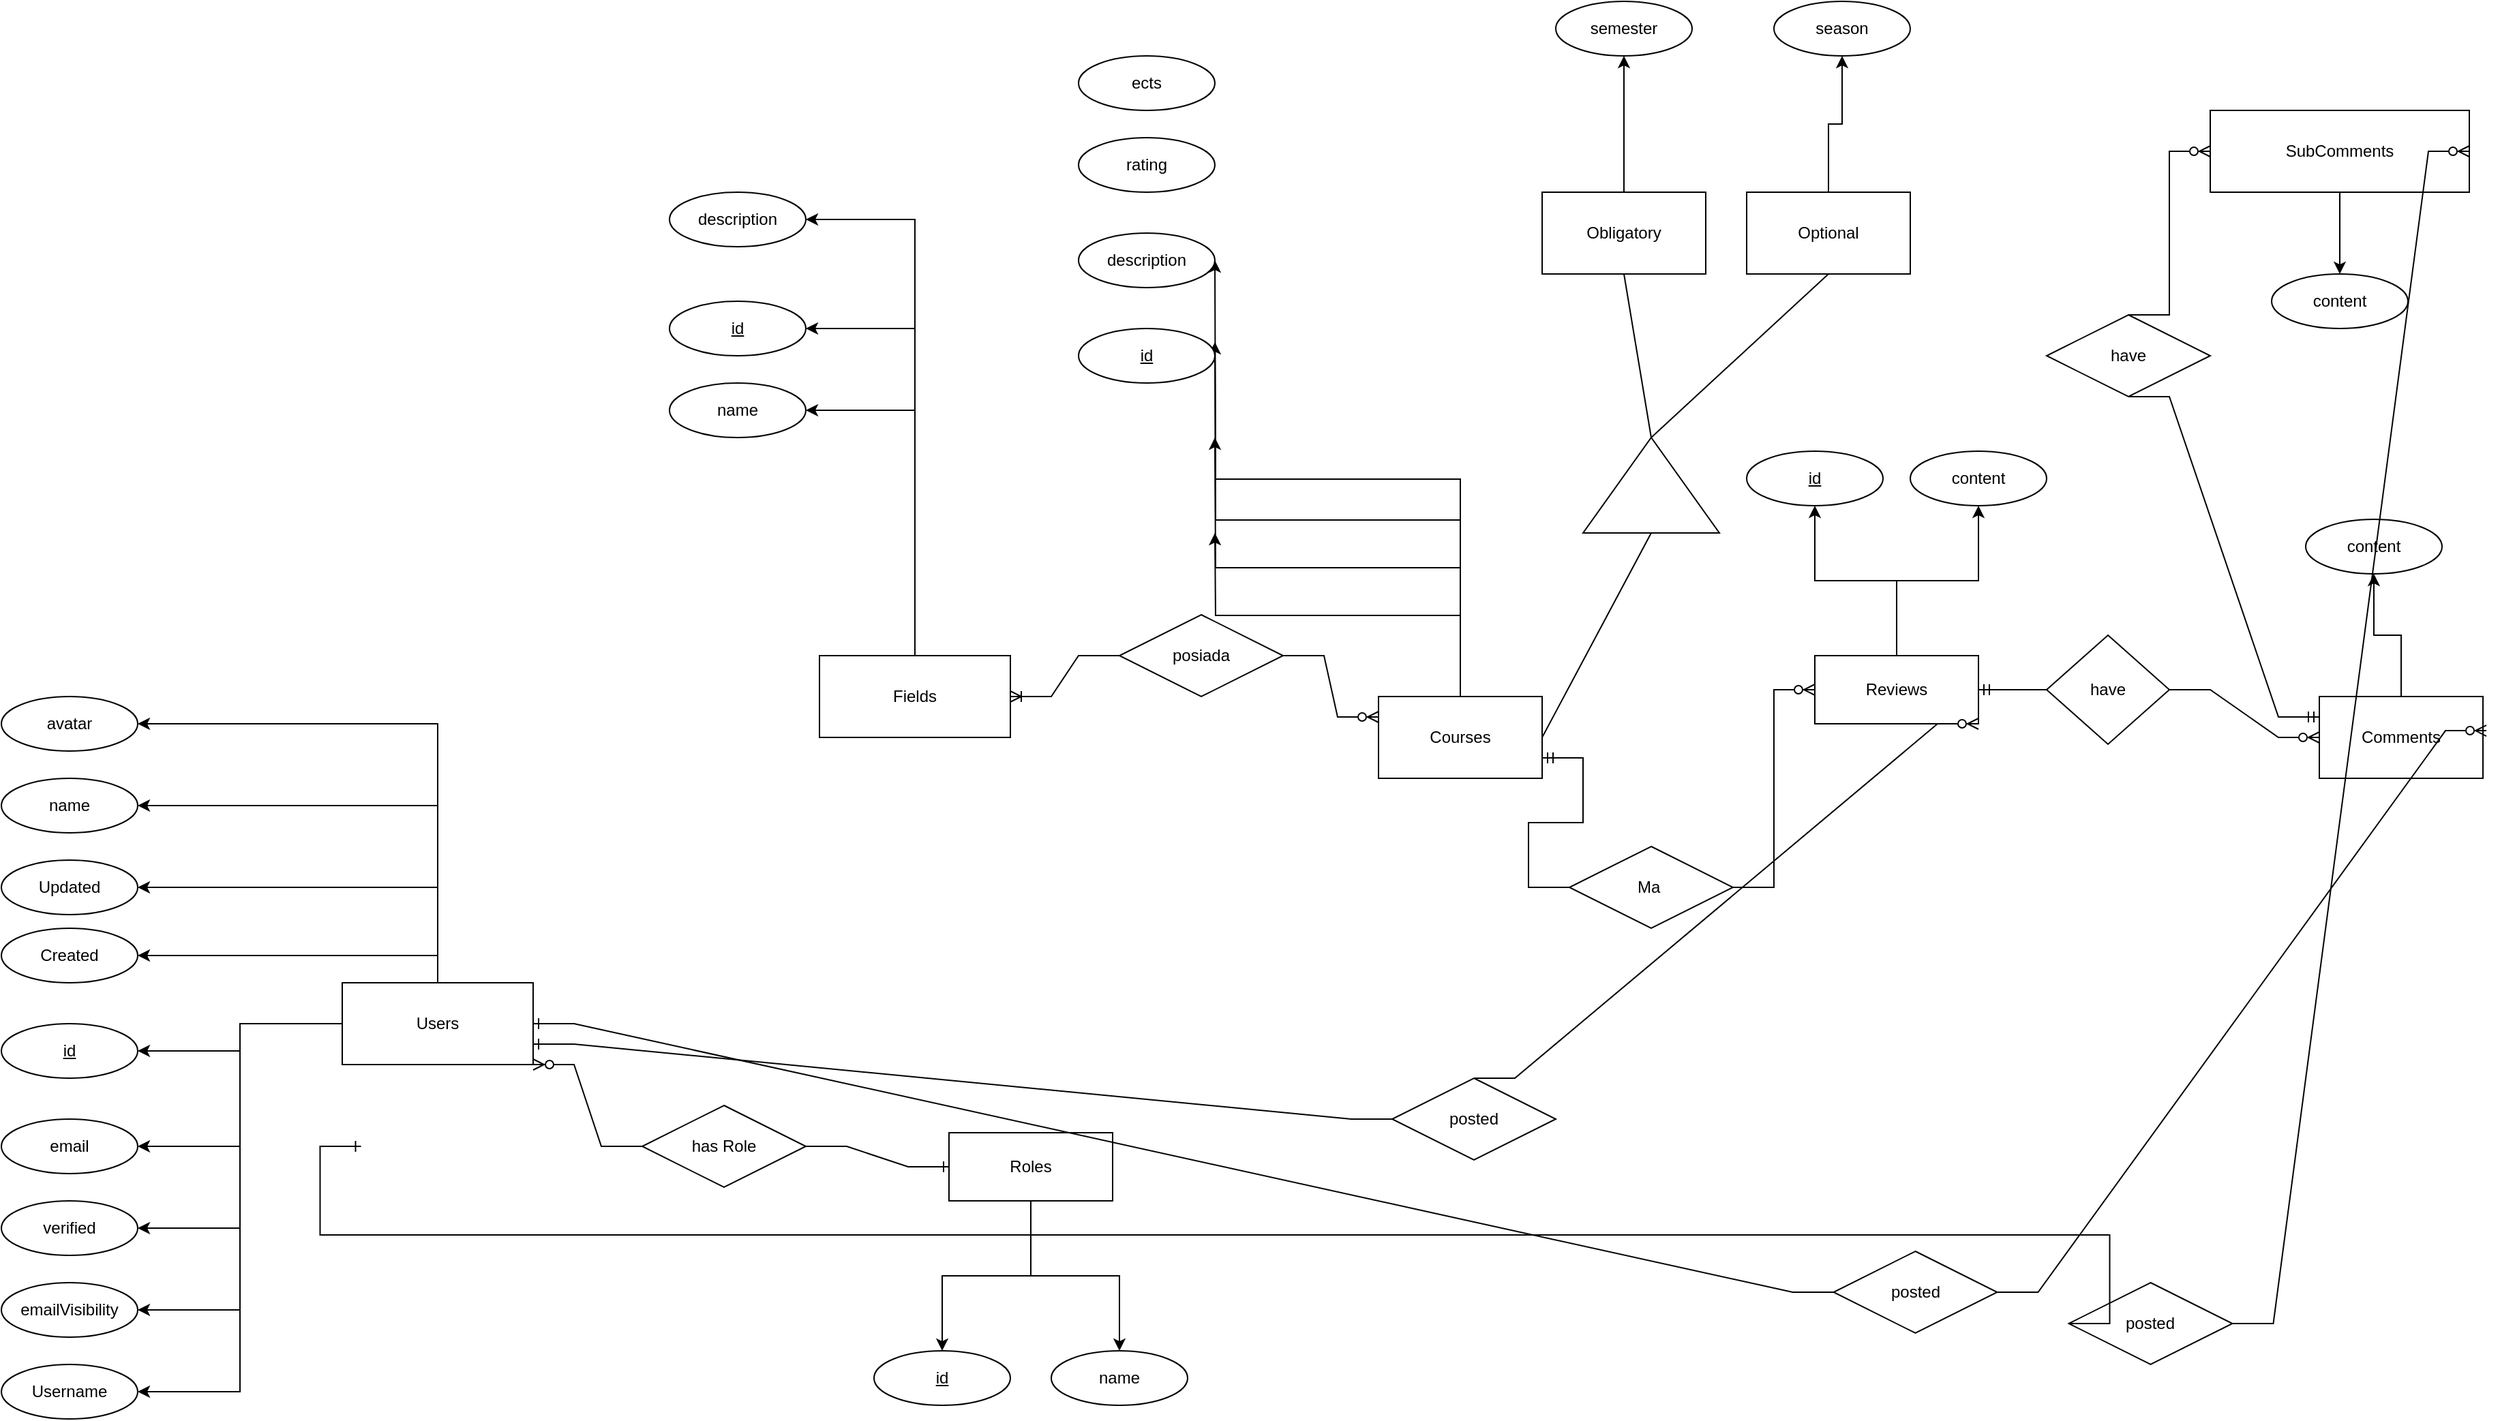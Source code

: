 <mxfile version="22.0.8" type="github">
  <diagram name="Page-1" id="XNWsJdPrJBjQ7eOfmgim">
    <mxGraphModel dx="2074" dy="1110" grid="1" gridSize="10" guides="1" tooltips="1" connect="1" arrows="1" fold="1" page="1" pageScale="1" pageWidth="2000" pageHeight="1100" math="0" shadow="0">
      <root>
        <mxCell id="0" />
        <mxCell id="1" parent="0" />
        <mxCell id="TU-PeBYqsTmK_OmHdwNY-1" style="edgeStyle=orthogonalEdgeStyle;rounded=0;orthogonalLoop=1;jettySize=auto;html=1;entryX=1;entryY=0.5;entryDx=0;entryDy=0;exitX=0.5;exitY=0;exitDx=0;exitDy=0;" edge="1" parent="1" source="TU-PeBYqsTmK_OmHdwNY-5">
          <mxGeometry relative="1" as="geometry">
            <mxPoint x="950" y="420" as="targetPoint" />
          </mxGeometry>
        </mxCell>
        <mxCell id="TU-PeBYqsTmK_OmHdwNY-2" style="edgeStyle=orthogonalEdgeStyle;rounded=0;orthogonalLoop=1;jettySize=auto;html=1;entryX=1;entryY=0.5;entryDx=0;entryDy=0;exitX=0.5;exitY=0;exitDx=0;exitDy=0;" edge="1" parent="1" source="TU-PeBYqsTmK_OmHdwNY-5">
          <mxGeometry relative="1" as="geometry">
            <mxPoint x="950" y="220" as="targetPoint" />
          </mxGeometry>
        </mxCell>
        <mxCell id="TU-PeBYqsTmK_OmHdwNY-3" style="edgeStyle=orthogonalEdgeStyle;rounded=0;orthogonalLoop=1;jettySize=auto;html=1;entryX=1;entryY=0.5;entryDx=0;entryDy=0;exitX=0.5;exitY=0;exitDx=0;exitDy=0;" edge="1" parent="1" source="TU-PeBYqsTmK_OmHdwNY-5">
          <mxGeometry relative="1" as="geometry">
            <mxPoint x="950" y="350" as="targetPoint" />
          </mxGeometry>
        </mxCell>
        <mxCell id="TU-PeBYqsTmK_OmHdwNY-4" style="edgeStyle=orthogonalEdgeStyle;rounded=0;orthogonalLoop=1;jettySize=auto;html=1;entryX=1;entryY=0.5;entryDx=0;entryDy=0;exitX=0.5;exitY=0;exitDx=0;exitDy=0;" edge="1" parent="1" source="TU-PeBYqsTmK_OmHdwNY-5">
          <mxGeometry relative="1" as="geometry">
            <mxPoint x="950" y="280" as="targetPoint" />
          </mxGeometry>
        </mxCell>
        <mxCell id="TU-PeBYqsTmK_OmHdwNY-5" value="Courses" style="whiteSpace=wrap;html=1;align=center;" vertex="1" parent="1">
          <mxGeometry x="1070" y="540" width="120" height="60" as="geometry" />
        </mxCell>
        <mxCell id="TU-PeBYqsTmK_OmHdwNY-6" style="edgeStyle=orthogonalEdgeStyle;rounded=0;orthogonalLoop=1;jettySize=auto;html=1;entryX=0.5;entryY=1;entryDx=0;entryDy=0;" edge="1" parent="1" source="TU-PeBYqsTmK_OmHdwNY-7" target="TU-PeBYqsTmK_OmHdwNY-75">
          <mxGeometry relative="1" as="geometry" />
        </mxCell>
        <mxCell id="TU-PeBYqsTmK_OmHdwNY-7" value="Comments" style="whiteSpace=wrap;html=1;align=center;" vertex="1" parent="1">
          <mxGeometry x="1760" y="540" width="120" height="60" as="geometry" />
        </mxCell>
        <mxCell id="TU-PeBYqsTmK_OmHdwNY-8" style="edgeStyle=orthogonalEdgeStyle;rounded=0;orthogonalLoop=1;jettySize=auto;html=1;entryX=0.5;entryY=1;entryDx=0;entryDy=0;" edge="1" parent="1" source="TU-PeBYqsTmK_OmHdwNY-10" target="TU-PeBYqsTmK_OmHdwNY-71">
          <mxGeometry relative="1" as="geometry" />
        </mxCell>
        <mxCell id="TU-PeBYqsTmK_OmHdwNY-9" style="edgeStyle=orthogonalEdgeStyle;rounded=0;orthogonalLoop=1;jettySize=auto;html=1;entryX=0.5;entryY=1;entryDx=0;entryDy=0;" edge="1" parent="1" source="TU-PeBYqsTmK_OmHdwNY-10" target="TU-PeBYqsTmK_OmHdwNY-72">
          <mxGeometry relative="1" as="geometry" />
        </mxCell>
        <mxCell id="TU-PeBYqsTmK_OmHdwNY-10" value="Reviews" style="whiteSpace=wrap;html=1;align=center;" vertex="1" parent="1">
          <mxGeometry x="1390" y="510" width="120" height="50" as="geometry" />
        </mxCell>
        <mxCell id="TU-PeBYqsTmK_OmHdwNY-11" style="edgeStyle=orthogonalEdgeStyle;rounded=0;orthogonalLoop=1;jettySize=auto;html=1;entryX=1;entryY=0.5;entryDx=0;entryDy=0;" edge="1" parent="1" source="TU-PeBYqsTmK_OmHdwNY-19" target="TU-PeBYqsTmK_OmHdwNY-24">
          <mxGeometry relative="1" as="geometry" />
        </mxCell>
        <mxCell id="TU-PeBYqsTmK_OmHdwNY-12" style="edgeStyle=orthogonalEdgeStyle;rounded=0;orthogonalLoop=1;jettySize=auto;html=1;entryX=1;entryY=0.5;entryDx=0;entryDy=0;exitX=0.5;exitY=0;exitDx=0;exitDy=0;" edge="1" parent="1" source="TU-PeBYqsTmK_OmHdwNY-19" target="TU-PeBYqsTmK_OmHdwNY-25">
          <mxGeometry relative="1" as="geometry" />
        </mxCell>
        <mxCell id="TU-PeBYqsTmK_OmHdwNY-13" style="edgeStyle=orthogonalEdgeStyle;rounded=0;orthogonalLoop=1;jettySize=auto;html=1;entryX=1;entryY=0.5;entryDx=0;entryDy=0;exitX=0.5;exitY=0;exitDx=0;exitDy=0;" edge="1" parent="1" source="TU-PeBYqsTmK_OmHdwNY-19" target="TU-PeBYqsTmK_OmHdwNY-26">
          <mxGeometry relative="1" as="geometry" />
        </mxCell>
        <mxCell id="TU-PeBYqsTmK_OmHdwNY-14" style="edgeStyle=orthogonalEdgeStyle;rounded=0;orthogonalLoop=1;jettySize=auto;html=1;entryX=1;entryY=0.5;entryDx=0;entryDy=0;" edge="1" parent="1" source="TU-PeBYqsTmK_OmHdwNY-19" target="TU-PeBYqsTmK_OmHdwNY-27">
          <mxGeometry relative="1" as="geometry" />
        </mxCell>
        <mxCell id="TU-PeBYqsTmK_OmHdwNY-15" style="edgeStyle=orthogonalEdgeStyle;rounded=0;orthogonalLoop=1;jettySize=auto;html=1;entryX=1;entryY=0.5;entryDx=0;entryDy=0;" edge="1" parent="1" source="TU-PeBYqsTmK_OmHdwNY-19" target="TU-PeBYqsTmK_OmHdwNY-28">
          <mxGeometry relative="1" as="geometry" />
        </mxCell>
        <mxCell id="TU-PeBYqsTmK_OmHdwNY-16" style="edgeStyle=orthogonalEdgeStyle;rounded=0;orthogonalLoop=1;jettySize=auto;html=1;entryX=1;entryY=0.5;entryDx=0;entryDy=0;" edge="1" parent="1" source="TU-PeBYqsTmK_OmHdwNY-19" target="TU-PeBYqsTmK_OmHdwNY-31">
          <mxGeometry relative="1" as="geometry" />
        </mxCell>
        <mxCell id="TU-PeBYqsTmK_OmHdwNY-17" style="edgeStyle=orthogonalEdgeStyle;rounded=0;orthogonalLoop=1;jettySize=auto;html=1;entryX=1;entryY=0.5;entryDx=0;entryDy=0;exitX=0.5;exitY=0;exitDx=0;exitDy=0;" edge="1" parent="1" source="TU-PeBYqsTmK_OmHdwNY-19" target="TU-PeBYqsTmK_OmHdwNY-32">
          <mxGeometry relative="1" as="geometry" />
        </mxCell>
        <mxCell id="TU-PeBYqsTmK_OmHdwNY-18" style="edgeStyle=orthogonalEdgeStyle;rounded=0;orthogonalLoop=1;jettySize=auto;html=1;entryX=1;entryY=0.5;entryDx=0;entryDy=0;exitX=0.5;exitY=0;exitDx=0;exitDy=0;" edge="1" parent="1" source="TU-PeBYqsTmK_OmHdwNY-19" target="TU-PeBYqsTmK_OmHdwNY-33">
          <mxGeometry relative="1" as="geometry" />
        </mxCell>
        <mxCell id="TU-PeBYqsTmK_OmHdwNY-19" value="Users" style="whiteSpace=wrap;html=1;align=center;" vertex="1" parent="1">
          <mxGeometry x="310" y="750" width="140" height="60" as="geometry" />
        </mxCell>
        <mxCell id="TU-PeBYqsTmK_OmHdwNY-20" style="edgeStyle=orthogonalEdgeStyle;rounded=0;orthogonalLoop=1;jettySize=auto;html=1;entryX=1;entryY=0.5;entryDx=0;entryDy=0;exitX=0.5;exitY=0;exitDx=0;exitDy=0;" edge="1" parent="1" source="TU-PeBYqsTmK_OmHdwNY-23" target="TU-PeBYqsTmK_OmHdwNY-43">
          <mxGeometry relative="1" as="geometry">
            <mxPoint x="800" y="510" as="sourcePoint" />
          </mxGeometry>
        </mxCell>
        <mxCell id="TU-PeBYqsTmK_OmHdwNY-21" style="edgeStyle=orthogonalEdgeStyle;rounded=0;orthogonalLoop=1;jettySize=auto;html=1;entryX=1;entryY=0.5;entryDx=0;entryDy=0;exitX=0.5;exitY=0;exitDx=0;exitDy=0;" edge="1" parent="1" source="TU-PeBYqsTmK_OmHdwNY-23" target="TU-PeBYqsTmK_OmHdwNY-42">
          <mxGeometry relative="1" as="geometry" />
        </mxCell>
        <mxCell id="TU-PeBYqsTmK_OmHdwNY-22" style="edgeStyle=orthogonalEdgeStyle;rounded=0;orthogonalLoop=1;jettySize=auto;html=1;entryX=1;entryY=0.5;entryDx=0;entryDy=0;exitX=0.5;exitY=0;exitDx=0;exitDy=0;" edge="1" parent="1" source="TU-PeBYqsTmK_OmHdwNY-23" target="TU-PeBYqsTmK_OmHdwNY-44">
          <mxGeometry relative="1" as="geometry">
            <mxPoint x="800" y="510" as="sourcePoint" />
          </mxGeometry>
        </mxCell>
        <mxCell id="TU-PeBYqsTmK_OmHdwNY-23" value="Fields" style="whiteSpace=wrap;html=1;align=center;" vertex="1" parent="1">
          <mxGeometry x="660" y="510" width="140" height="60" as="geometry" />
        </mxCell>
        <mxCell id="TU-PeBYqsTmK_OmHdwNY-24" value="id" style="ellipse;whiteSpace=wrap;html=1;align=center;fontStyle=4;" vertex="1" parent="1">
          <mxGeometry x="60" y="780" width="100" height="40" as="geometry" />
        </mxCell>
        <mxCell id="TU-PeBYqsTmK_OmHdwNY-25" value="Created" style="ellipse;whiteSpace=wrap;html=1;align=center;" vertex="1" parent="1">
          <mxGeometry x="60" y="710" width="100" height="40" as="geometry" />
        </mxCell>
        <mxCell id="TU-PeBYqsTmK_OmHdwNY-26" value="Updated" style="ellipse;whiteSpace=wrap;html=1;align=center;" vertex="1" parent="1">
          <mxGeometry x="60" y="660" width="100" height="40" as="geometry" />
        </mxCell>
        <mxCell id="TU-PeBYqsTmK_OmHdwNY-27" value="Username" style="ellipse;whiteSpace=wrap;html=1;align=center;" vertex="1" parent="1">
          <mxGeometry x="60" y="1030" width="100" height="40" as="geometry" />
        </mxCell>
        <mxCell id="TU-PeBYqsTmK_OmHdwNY-28" value="email" style="ellipse;whiteSpace=wrap;html=1;align=center;" vertex="1" parent="1">
          <mxGeometry x="60" y="850" width="100" height="40" as="geometry" />
        </mxCell>
        <mxCell id="TU-PeBYqsTmK_OmHdwNY-29" value="emailVisibility" style="ellipse;whiteSpace=wrap;html=1;align=center;" vertex="1" parent="1">
          <mxGeometry x="60" y="970" width="100" height="40" as="geometry" />
        </mxCell>
        <mxCell id="TU-PeBYqsTmK_OmHdwNY-30" style="edgeStyle=orthogonalEdgeStyle;rounded=0;orthogonalLoop=1;jettySize=auto;html=1;entryX=1;entryY=0.5;entryDx=0;entryDy=0;" edge="1" parent="1" source="TU-PeBYqsTmK_OmHdwNY-19" target="TU-PeBYqsTmK_OmHdwNY-29">
          <mxGeometry relative="1" as="geometry" />
        </mxCell>
        <mxCell id="TU-PeBYqsTmK_OmHdwNY-31" value="verified" style="ellipse;whiteSpace=wrap;html=1;align=center;" vertex="1" parent="1">
          <mxGeometry x="60" y="910" width="100" height="40" as="geometry" />
        </mxCell>
        <mxCell id="TU-PeBYqsTmK_OmHdwNY-32" value="name" style="ellipse;whiteSpace=wrap;html=1;align=center;" vertex="1" parent="1">
          <mxGeometry x="60" y="600" width="100" height="40" as="geometry" />
        </mxCell>
        <mxCell id="TU-PeBYqsTmK_OmHdwNY-33" value="avatar" style="ellipse;whiteSpace=wrap;html=1;align=center;" vertex="1" parent="1">
          <mxGeometry x="60" y="540" width="100" height="40" as="geometry" />
        </mxCell>
        <mxCell id="TU-PeBYqsTmK_OmHdwNY-34" style="edgeStyle=orthogonalEdgeStyle;rounded=0;orthogonalLoop=1;jettySize=auto;html=1;entryX=0.5;entryY=0;entryDx=0;entryDy=0;" edge="1" parent="1" source="TU-PeBYqsTmK_OmHdwNY-36" target="TU-PeBYqsTmK_OmHdwNY-37">
          <mxGeometry relative="1" as="geometry" />
        </mxCell>
        <mxCell id="TU-PeBYqsTmK_OmHdwNY-35" style="edgeStyle=orthogonalEdgeStyle;rounded=0;orthogonalLoop=1;jettySize=auto;html=1;entryX=0.5;entryY=0;entryDx=0;entryDy=0;" edge="1" parent="1" source="TU-PeBYqsTmK_OmHdwNY-36" target="TU-PeBYqsTmK_OmHdwNY-38">
          <mxGeometry relative="1" as="geometry" />
        </mxCell>
        <mxCell id="TU-PeBYqsTmK_OmHdwNY-36" value="Roles" style="whiteSpace=wrap;html=1;align=center;" vertex="1" parent="1">
          <mxGeometry x="755" y="860" width="120" height="50" as="geometry" />
        </mxCell>
        <mxCell id="TU-PeBYqsTmK_OmHdwNY-37" value="id" style="ellipse;whiteSpace=wrap;html=1;align=center;fontStyle=4;" vertex="1" parent="1">
          <mxGeometry x="700" y="1020" width="100" height="40" as="geometry" />
        </mxCell>
        <mxCell id="TU-PeBYqsTmK_OmHdwNY-38" value="name" style="ellipse;whiteSpace=wrap;html=1;align=center;" vertex="1" parent="1">
          <mxGeometry x="830" y="1020" width="100" height="40" as="geometry" />
        </mxCell>
        <mxCell id="TU-PeBYqsTmK_OmHdwNY-39" value="has Role" style="shape=rhombus;perimeter=rhombusPerimeter;whiteSpace=wrap;html=1;align=center;" vertex="1" parent="1">
          <mxGeometry x="530" y="840" width="120" height="60" as="geometry" />
        </mxCell>
        <mxCell id="TU-PeBYqsTmK_OmHdwNY-40" value="" style="edgeStyle=entityRelationEdgeStyle;fontSize=12;html=1;endArrow=ERzeroToMany;endFill=1;rounded=0;entryX=1;entryY=1;entryDx=0;entryDy=0;exitX=0;exitY=0.5;exitDx=0;exitDy=0;" edge="1" parent="1" source="TU-PeBYqsTmK_OmHdwNY-39" target="TU-PeBYqsTmK_OmHdwNY-19">
          <mxGeometry width="100" height="100" relative="1" as="geometry">
            <mxPoint x="160" y="970" as="sourcePoint" />
            <mxPoint x="710" y="670" as="targetPoint" />
            <Array as="points">
              <mxPoint x="160" y="1010" />
              <mxPoint x="170" y="950" />
              <mxPoint x="190" y="930" />
              <mxPoint x="190" y="960" />
              <mxPoint x="160" y="940" />
            </Array>
          </mxGeometry>
        </mxCell>
        <mxCell id="TU-PeBYqsTmK_OmHdwNY-41" value="" style="edgeStyle=entityRelationEdgeStyle;fontSize=12;html=1;endArrow=ERone;endFill=1;rounded=0;exitX=1;exitY=0.5;exitDx=0;exitDy=0;entryX=0;entryY=0.5;entryDx=0;entryDy=0;" edge="1" parent="1" source="TU-PeBYqsTmK_OmHdwNY-39" target="TU-PeBYqsTmK_OmHdwNY-36">
          <mxGeometry width="100" height="100" relative="1" as="geometry">
            <mxPoint x="190" y="1150" as="sourcePoint" />
            <mxPoint x="290" y="1050" as="targetPoint" />
          </mxGeometry>
        </mxCell>
        <mxCell id="TU-PeBYqsTmK_OmHdwNY-42" value="name" style="ellipse;whiteSpace=wrap;html=1;align=center;" vertex="1" parent="1">
          <mxGeometry x="550" y="310" width="100" height="40" as="geometry" />
        </mxCell>
        <mxCell id="TU-PeBYqsTmK_OmHdwNY-43" value="id" style="ellipse;whiteSpace=wrap;html=1;align=center;fontStyle=4;" vertex="1" parent="1">
          <mxGeometry x="550" y="250" width="100" height="40" as="geometry" />
        </mxCell>
        <mxCell id="TU-PeBYqsTmK_OmHdwNY-44" value="description" style="ellipse;whiteSpace=wrap;html=1;align=center;" vertex="1" parent="1">
          <mxGeometry x="550" y="170" width="100" height="40" as="geometry" />
        </mxCell>
        <mxCell id="TU-PeBYqsTmK_OmHdwNY-45" value="id" style="ellipse;whiteSpace=wrap;html=1;align=center;fontStyle=4;" vertex="1" parent="1">
          <mxGeometry x="850" y="270" width="100" height="40" as="geometry" />
        </mxCell>
        <mxCell id="TU-PeBYqsTmK_OmHdwNY-46" value="ects" style="ellipse;whiteSpace=wrap;html=1;align=center;" vertex="1" parent="1">
          <mxGeometry x="850" y="70" width="100" height="40" as="geometry" />
        </mxCell>
        <mxCell id="TU-PeBYqsTmK_OmHdwNY-47" value="description" style="ellipse;whiteSpace=wrap;html=1;align=center;" vertex="1" parent="1">
          <mxGeometry x="850" y="200" width="100" height="40" as="geometry" />
        </mxCell>
        <mxCell id="TU-PeBYqsTmK_OmHdwNY-48" style="edgeStyle=orthogonalEdgeStyle;rounded=0;orthogonalLoop=1;jettySize=auto;html=1;entryX=0.5;entryY=1;entryDx=0;entryDy=0;" edge="1" parent="1" source="TU-PeBYqsTmK_OmHdwNY-49" target="TU-PeBYqsTmK_OmHdwNY-56">
          <mxGeometry relative="1" as="geometry" />
        </mxCell>
        <mxCell id="TU-PeBYqsTmK_OmHdwNY-49" value="Obligatory" style="whiteSpace=wrap;html=1;align=center;" vertex="1" parent="1">
          <mxGeometry x="1190" y="170" width="120" height="60" as="geometry" />
        </mxCell>
        <mxCell id="TU-PeBYqsTmK_OmHdwNY-50" value="" style="verticalLabelPosition=bottom;verticalAlign=top;html=1;shape=mxgraph.basic.acute_triangle;dx=0.5;" vertex="1" parent="1">
          <mxGeometry x="1220" y="350" width="100" height="70" as="geometry" />
        </mxCell>
        <mxCell id="TU-PeBYqsTmK_OmHdwNY-51" value="" style="endArrow=none;html=1;rounded=0;exitX=1;exitY=0.5;exitDx=0;exitDy=0;entryX=0.5;entryY=1;entryDx=0;entryDy=0;entryPerimeter=0;" edge="1" parent="1" source="TU-PeBYqsTmK_OmHdwNY-5" target="TU-PeBYqsTmK_OmHdwNY-50">
          <mxGeometry relative="1" as="geometry">
            <mxPoint x="1080" y="690" as="sourcePoint" />
            <mxPoint x="1240" y="690" as="targetPoint" />
          </mxGeometry>
        </mxCell>
        <mxCell id="TU-PeBYqsTmK_OmHdwNY-52" value="" style="endArrow=none;html=1;rounded=0;exitX=0;exitY=0;exitDx=50;exitDy=0;entryX=0.5;entryY=1;entryDx=0;entryDy=0;exitPerimeter=0;" edge="1" parent="1" source="TU-PeBYqsTmK_OmHdwNY-50" target="TU-PeBYqsTmK_OmHdwNY-49">
          <mxGeometry relative="1" as="geometry">
            <mxPoint x="1190" y="530" as="sourcePoint" />
            <mxPoint x="1305" y="515" as="targetPoint" />
          </mxGeometry>
        </mxCell>
        <mxCell id="TU-PeBYqsTmK_OmHdwNY-53" style="edgeStyle=orthogonalEdgeStyle;rounded=0;orthogonalLoop=1;jettySize=auto;html=1;entryX=0.5;entryY=1;entryDx=0;entryDy=0;" edge="1" parent="1" source="TU-PeBYqsTmK_OmHdwNY-54" target="TU-PeBYqsTmK_OmHdwNY-57">
          <mxGeometry relative="1" as="geometry" />
        </mxCell>
        <mxCell id="TU-PeBYqsTmK_OmHdwNY-54" value="Optional" style="whiteSpace=wrap;html=1;align=center;" vertex="1" parent="1">
          <mxGeometry x="1340" y="170" width="120" height="60" as="geometry" />
        </mxCell>
        <mxCell id="TU-PeBYqsTmK_OmHdwNY-55" value="" style="endArrow=none;html=1;rounded=0;exitX=0;exitY=0;exitDx=50;exitDy=0;entryX=0.5;entryY=1;entryDx=0;entryDy=0;exitPerimeter=0;" edge="1" parent="1" source="TU-PeBYqsTmK_OmHdwNY-50" target="TU-PeBYqsTmK_OmHdwNY-54">
          <mxGeometry relative="1" as="geometry">
            <mxPoint x="1340" y="495" as="sourcePoint" />
            <mxPoint x="1290" y="400" as="targetPoint" />
          </mxGeometry>
        </mxCell>
        <mxCell id="TU-PeBYqsTmK_OmHdwNY-56" value="semester" style="ellipse;whiteSpace=wrap;html=1;align=center;" vertex="1" parent="1">
          <mxGeometry x="1200" y="30" width="100" height="40" as="geometry" />
        </mxCell>
        <mxCell id="TU-PeBYqsTmK_OmHdwNY-57" value="season" style="ellipse;whiteSpace=wrap;html=1;align=center;" vertex="1" parent="1">
          <mxGeometry x="1360" y="30" width="100" height="40" as="geometry" />
        </mxCell>
        <mxCell id="TU-PeBYqsTmK_OmHdwNY-58" value="posiada" style="shape=rhombus;perimeter=rhombusPerimeter;whiteSpace=wrap;html=1;align=center;" vertex="1" parent="1">
          <mxGeometry x="880" y="480" width="120" height="60" as="geometry" />
        </mxCell>
        <mxCell id="TU-PeBYqsTmK_OmHdwNY-59" value="" style="edgeStyle=entityRelationEdgeStyle;fontSize=12;html=1;endArrow=ERzeroToMany;endFill=1;rounded=0;entryX=0;entryY=0.25;entryDx=0;entryDy=0;exitX=1;exitY=0.5;exitDx=0;exitDy=0;" edge="1" parent="1" source="TU-PeBYqsTmK_OmHdwNY-58" target="TU-PeBYqsTmK_OmHdwNY-5">
          <mxGeometry width="100" height="100" relative="1" as="geometry">
            <mxPoint x="1030" y="770" as="sourcePoint" />
            <mxPoint x="1130" y="670" as="targetPoint" />
          </mxGeometry>
        </mxCell>
        <mxCell id="TU-PeBYqsTmK_OmHdwNY-60" value="" style="edgeStyle=entityRelationEdgeStyle;fontSize=12;html=1;endArrow=ERoneToMany;rounded=0;entryX=1;entryY=0.5;entryDx=0;entryDy=0;exitX=0;exitY=0.5;exitDx=0;exitDy=0;" edge="1" parent="1" source="TU-PeBYqsTmK_OmHdwNY-58" target="TU-PeBYqsTmK_OmHdwNY-23">
          <mxGeometry width="100" height="100" relative="1" as="geometry">
            <mxPoint x="1110" y="450" as="sourcePoint" />
            <mxPoint x="1210" y="350" as="targetPoint" />
          </mxGeometry>
        </mxCell>
        <mxCell id="TU-PeBYqsTmK_OmHdwNY-61" value="Ma&amp;nbsp;" style="shape=rhombus;perimeter=rhombusPerimeter;whiteSpace=wrap;html=1;align=center;" vertex="1" parent="1">
          <mxGeometry x="1210" y="650" width="120" height="60" as="geometry" />
        </mxCell>
        <mxCell id="TU-PeBYqsTmK_OmHdwNY-62" value="" style="edgeStyle=entityRelationEdgeStyle;fontSize=12;html=1;endArrow=ERzeroToMany;endFill=1;rounded=0;entryX=0;entryY=0.5;entryDx=0;entryDy=0;exitX=1;exitY=0.5;exitDx=0;exitDy=0;" edge="1" parent="1" source="TU-PeBYqsTmK_OmHdwNY-61" target="TU-PeBYqsTmK_OmHdwNY-10">
          <mxGeometry width="100" height="100" relative="1" as="geometry">
            <mxPoint x="1140" y="768" as="sourcePoint" />
            <mxPoint x="1169" y="690" as="targetPoint" />
          </mxGeometry>
        </mxCell>
        <mxCell id="TU-PeBYqsTmK_OmHdwNY-63" value="" style="edgeStyle=entityRelationEdgeStyle;fontSize=12;html=1;endArrow=ERmandOne;rounded=0;exitX=0;exitY=0.5;exitDx=0;exitDy=0;entryX=1;entryY=0.75;entryDx=0;entryDy=0;" edge="1" parent="1" source="TU-PeBYqsTmK_OmHdwNY-61" target="TU-PeBYqsTmK_OmHdwNY-5">
          <mxGeometry width="100" height="100" relative="1" as="geometry">
            <mxPoint x="1110" y="660" as="sourcePoint" />
            <mxPoint x="1210" y="560" as="targetPoint" />
            <Array as="points">
              <mxPoint x="1210" y="660" />
              <mxPoint x="1220" y="650" />
            </Array>
          </mxGeometry>
        </mxCell>
        <mxCell id="TU-PeBYqsTmK_OmHdwNY-64" value="have" style="shape=rhombus;perimeter=rhombusPerimeter;whiteSpace=wrap;html=1;align=center;" vertex="1" parent="1">
          <mxGeometry x="1560" y="495" width="90" height="80" as="geometry" />
        </mxCell>
        <mxCell id="TU-PeBYqsTmK_OmHdwNY-65" value="" style="edgeStyle=entityRelationEdgeStyle;fontSize=12;html=1;endArrow=ERzeroToMany;endFill=1;rounded=0;entryX=0;entryY=0.5;entryDx=0;entryDy=0;exitX=1;exitY=0.5;exitDx=0;exitDy=0;" edge="1" parent="1" source="TU-PeBYqsTmK_OmHdwNY-64" target="TU-PeBYqsTmK_OmHdwNY-7">
          <mxGeometry width="100" height="100" relative="1" as="geometry">
            <mxPoint x="1390" y="620" as="sourcePoint" />
            <mxPoint x="1400" y="545" as="targetPoint" />
          </mxGeometry>
        </mxCell>
        <mxCell id="TU-PeBYqsTmK_OmHdwNY-66" value="" style="edgeStyle=entityRelationEdgeStyle;fontSize=12;html=1;endArrow=ERmandOne;rounded=0;exitX=0;exitY=0.5;exitDx=0;exitDy=0;entryX=1;entryY=0.5;entryDx=0;entryDy=0;" edge="1" parent="1" source="TU-PeBYqsTmK_OmHdwNY-64" target="TU-PeBYqsTmK_OmHdwNY-10">
          <mxGeometry width="100" height="100" relative="1" as="geometry">
            <mxPoint x="1270" y="620" as="sourcePoint" />
            <mxPoint x="1200" y="595" as="targetPoint" />
          </mxGeometry>
        </mxCell>
        <mxCell id="TU-PeBYqsTmK_OmHdwNY-67" style="edgeStyle=orthogonalEdgeStyle;rounded=0;orthogonalLoop=1;jettySize=auto;html=1;entryX=0.5;entryY=0;entryDx=0;entryDy=0;" edge="1" parent="1" source="TU-PeBYqsTmK_OmHdwNY-68" target="TU-PeBYqsTmK_OmHdwNY-76">
          <mxGeometry relative="1" as="geometry" />
        </mxCell>
        <mxCell id="TU-PeBYqsTmK_OmHdwNY-68" value="SubComments" style="whiteSpace=wrap;html=1;align=center;" vertex="1" parent="1">
          <mxGeometry x="1680" y="110" width="190" height="60" as="geometry" />
        </mxCell>
        <mxCell id="TU-PeBYqsTmK_OmHdwNY-69" value="have" style="shape=rhombus;perimeter=rhombusPerimeter;whiteSpace=wrap;html=1;align=center;" vertex="1" parent="1">
          <mxGeometry x="1560" y="260" width="120" height="60" as="geometry" />
        </mxCell>
        <mxCell id="TU-PeBYqsTmK_OmHdwNY-70" value="" style="edgeStyle=entityRelationEdgeStyle;fontSize=12;html=1;endArrow=ERzeroToMany;endFill=1;rounded=0;entryX=0;entryY=0.5;entryDx=0;entryDy=0;exitX=0.5;exitY=0;exitDx=0;exitDy=0;" edge="1" parent="1" source="TU-PeBYqsTmK_OmHdwNY-69" target="TU-PeBYqsTmK_OmHdwNY-68">
          <mxGeometry width="100" height="100" relative="1" as="geometry">
            <mxPoint x="1390" y="650" as="sourcePoint" />
            <mxPoint x="1400" y="545" as="targetPoint" />
          </mxGeometry>
        </mxCell>
        <mxCell id="TU-PeBYqsTmK_OmHdwNY-71" value="id" style="ellipse;whiteSpace=wrap;html=1;align=center;fontStyle=4;" vertex="1" parent="1">
          <mxGeometry x="1340" y="360" width="100" height="40" as="geometry" />
        </mxCell>
        <mxCell id="TU-PeBYqsTmK_OmHdwNY-72" value="content" style="ellipse;whiteSpace=wrap;html=1;align=center;" vertex="1" parent="1">
          <mxGeometry x="1460" y="360" width="100" height="40" as="geometry" />
        </mxCell>
        <mxCell id="TU-PeBYqsTmK_OmHdwNY-73" value="rating" style="ellipse;whiteSpace=wrap;html=1;align=center;" vertex="1" parent="1">
          <mxGeometry x="850" y="130" width="100" height="40" as="geometry" />
        </mxCell>
        <mxCell id="TU-PeBYqsTmK_OmHdwNY-74" value="" style="edgeStyle=entityRelationEdgeStyle;fontSize=12;html=1;endArrow=ERmandOne;rounded=0;entryX=0;entryY=0.25;entryDx=0;entryDy=0;exitX=0.5;exitY=1;exitDx=0;exitDy=0;" edge="1" parent="1" source="TU-PeBYqsTmK_OmHdwNY-69" target="TU-PeBYqsTmK_OmHdwNY-7">
          <mxGeometry width="100" height="100" relative="1" as="geometry">
            <mxPoint x="1670" y="350" as="sourcePoint" />
            <mxPoint x="1200" y="595" as="targetPoint" />
            <Array as="points">
              <mxPoint x="1220" y="670" />
              <mxPoint x="1230" y="660" />
            </Array>
          </mxGeometry>
        </mxCell>
        <mxCell id="TU-PeBYqsTmK_OmHdwNY-75" value="content" style="ellipse;whiteSpace=wrap;html=1;align=center;" vertex="1" parent="1">
          <mxGeometry x="1750" y="410" width="100" height="40" as="geometry" />
        </mxCell>
        <mxCell id="TU-PeBYqsTmK_OmHdwNY-76" value="content" style="ellipse;whiteSpace=wrap;html=1;align=center;" vertex="1" parent="1">
          <mxGeometry x="1725" y="230" width="100" height="40" as="geometry" />
        </mxCell>
        <mxCell id="TU-PeBYqsTmK_OmHdwNY-77" value="posted" style="shape=rhombus;perimeter=rhombusPerimeter;whiteSpace=wrap;html=1;align=center;" vertex="1" parent="1">
          <mxGeometry x="1080" y="820" width="120" height="60" as="geometry" />
        </mxCell>
        <mxCell id="TU-PeBYqsTmK_OmHdwNY-78" value="" style="edgeStyle=entityRelationEdgeStyle;fontSize=12;html=1;endArrow=ERone;endFill=1;rounded=0;exitX=0;exitY=0.5;exitDx=0;exitDy=0;entryX=1;entryY=0.75;entryDx=0;entryDy=0;" edge="1" parent="1" source="TU-PeBYqsTmK_OmHdwNY-77" target="TU-PeBYqsTmK_OmHdwNY-19">
          <mxGeometry width="100" height="100" relative="1" as="geometry">
            <mxPoint x="660" y="880" as="sourcePoint" />
            <mxPoint x="765" y="895" as="targetPoint" />
          </mxGeometry>
        </mxCell>
        <mxCell id="TU-PeBYqsTmK_OmHdwNY-79" value="" style="edgeStyle=entityRelationEdgeStyle;fontSize=12;html=1;endArrow=ERzeroToMany;endFill=1;rounded=0;exitX=0.5;exitY=0;exitDx=0;exitDy=0;entryX=1;entryY=1;entryDx=0;entryDy=0;" edge="1" parent="1" source="TU-PeBYqsTmK_OmHdwNY-77" target="TU-PeBYqsTmK_OmHdwNY-10">
          <mxGeometry width="100" height="100" relative="1" as="geometry">
            <mxPoint x="840" y="450" as="sourcePoint" />
            <mxPoint x="940" y="350" as="targetPoint" />
          </mxGeometry>
        </mxCell>
        <mxCell id="TU-PeBYqsTmK_OmHdwNY-80" value="posted" style="shape=rhombus;perimeter=rhombusPerimeter;whiteSpace=wrap;html=1;align=center;" vertex="1" parent="1">
          <mxGeometry x="1403.75" y="947" width="120" height="60" as="geometry" />
        </mxCell>
        <mxCell id="TU-PeBYqsTmK_OmHdwNY-81" value="" style="edgeStyle=entityRelationEdgeStyle;fontSize=12;html=1;endArrow=ERone;endFill=1;rounded=0;exitX=0;exitY=0.5;exitDx=0;exitDy=0;entryX=1;entryY=0.5;entryDx=0;entryDy=0;" edge="1" parent="1" source="TU-PeBYqsTmK_OmHdwNY-80" target="TU-PeBYqsTmK_OmHdwNY-19">
          <mxGeometry width="100" height="100" relative="1" as="geometry">
            <mxPoint x="1040" y="935" as="sourcePoint" />
            <mxPoint x="530" y="780" as="targetPoint" />
          </mxGeometry>
        </mxCell>
        <mxCell id="TU-PeBYqsTmK_OmHdwNY-82" value="" style="edgeStyle=entityRelationEdgeStyle;fontSize=12;html=1;endArrow=ERzeroToMany;endFill=1;rounded=0;exitX=1;exitY=0.5;exitDx=0;exitDy=0;entryX=1.021;entryY=0.417;entryDx=0;entryDy=0;entryPerimeter=0;" edge="1" parent="1" source="TU-PeBYqsTmK_OmHdwNY-80" target="TU-PeBYqsTmK_OmHdwNY-7">
          <mxGeometry width="100" height="100" relative="1" as="geometry">
            <mxPoint x="1220" y="505" as="sourcePoint" />
            <mxPoint x="1460" y="280" as="targetPoint" />
          </mxGeometry>
        </mxCell>
        <mxCell id="TU-PeBYqsTmK_OmHdwNY-83" value="posted" style="shape=rhombus;perimeter=rhombusPerimeter;whiteSpace=wrap;html=1;align=center;" vertex="1" parent="1">
          <mxGeometry x="1576.25" y="970" width="120" height="60" as="geometry" />
        </mxCell>
        <mxCell id="TU-PeBYqsTmK_OmHdwNY-84" value="" style="edgeStyle=entityRelationEdgeStyle;fontSize=12;html=1;endArrow=ERone;endFill=1;rounded=0;exitX=0;exitY=0.5;exitDx=0;exitDy=0;entryX=0.75;entryY=1;entryDx=0;entryDy=0;" edge="1" parent="1" source="TU-PeBYqsTmK_OmHdwNY-83">
          <mxGeometry width="100" height="100" relative="1" as="geometry">
            <mxPoint x="1121.25" y="1018" as="sourcePoint" />
            <mxPoint x="323.75" y="870" as="targetPoint" />
          </mxGeometry>
        </mxCell>
        <mxCell id="TU-PeBYqsTmK_OmHdwNY-85" value="" style="edgeStyle=entityRelationEdgeStyle;fontSize=12;html=1;endArrow=ERzeroToMany;endFill=1;rounded=0;exitX=1;exitY=0.5;exitDx=0;exitDy=0;entryX=1;entryY=0.5;entryDx=0;entryDy=0;" edge="1" parent="1" source="TU-PeBYqsTmK_OmHdwNY-83" target="TU-PeBYqsTmK_OmHdwNY-68">
          <mxGeometry width="100" height="100" relative="1" as="geometry">
            <mxPoint x="1392.5" y="528" as="sourcePoint" />
            <mxPoint x="1555.5" y="298" as="targetPoint" />
            <Array as="points">
              <mxPoint x="1940" y="600" />
            </Array>
          </mxGeometry>
        </mxCell>
      </root>
    </mxGraphModel>
  </diagram>
</mxfile>
